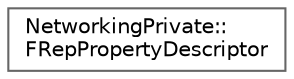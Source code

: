 digraph "Graphical Class Hierarchy"
{
 // INTERACTIVE_SVG=YES
 // LATEX_PDF_SIZE
  bgcolor="transparent";
  edge [fontname=Helvetica,fontsize=10,labelfontname=Helvetica,labelfontsize=10];
  node [fontname=Helvetica,fontsize=10,shape=box,height=0.2,width=0.4];
  rankdir="LR";
  Node0 [id="Node000000",label="NetworkingPrivate::\lFRepPropertyDescriptor",height=0.2,width=0.4,color="grey40", fillcolor="white", style="filled",URL="$d2/d32/structNetworkingPrivate_1_1FRepPropertyDescriptor.html",tooltip=" "];
}
